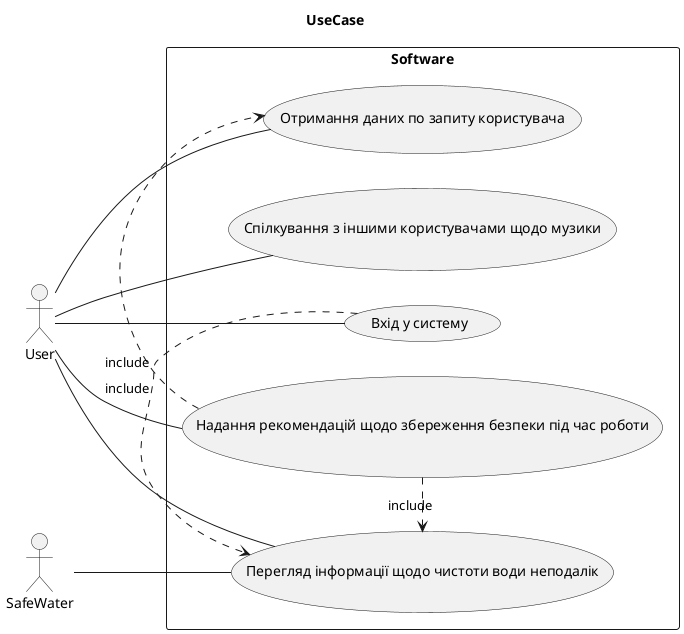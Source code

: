 @startuml

title UseCase

left to right direction

actor User
actor SafeWater

rectangle Software {

    usecase (Вхід у систему)
    usecase (Перегляд інформації щодо чистоти води неподалік)
    usecase (Спілкування з іншими користувачами щодо музики)
    usecase (Надання рекомендацій щодо збереження безпеки під час роботи)
    usecase (Отримання даних по запиту користувача)
    
    User -- (Вхід у систему)
    User -- (Перегляд інформації щодо чистоти води неподалік)
    User -- (Спілкування з іншими користувачами щодо музики)
    User -- (Надання рекомендацій щодо збереження безпеки під час роботи)
    User -- (Отримання даних по запиту користувача)

    (Вхід у систему) .> (Перегляд інформації щодо чистоти води неподалік) : include
    (Надання рекомендацій щодо збереження безпеки під час роботи) .> (Перегляд інформації щодо чистоти води неподалік) : include
    (Надання рекомендацій щодо збереження безпеки під час роботи) .> (Отримання даних по запиту користувача) : include

    SafeWater -- (Перегляд інформації щодо чистоти води неподалік) 
}

@enduml

